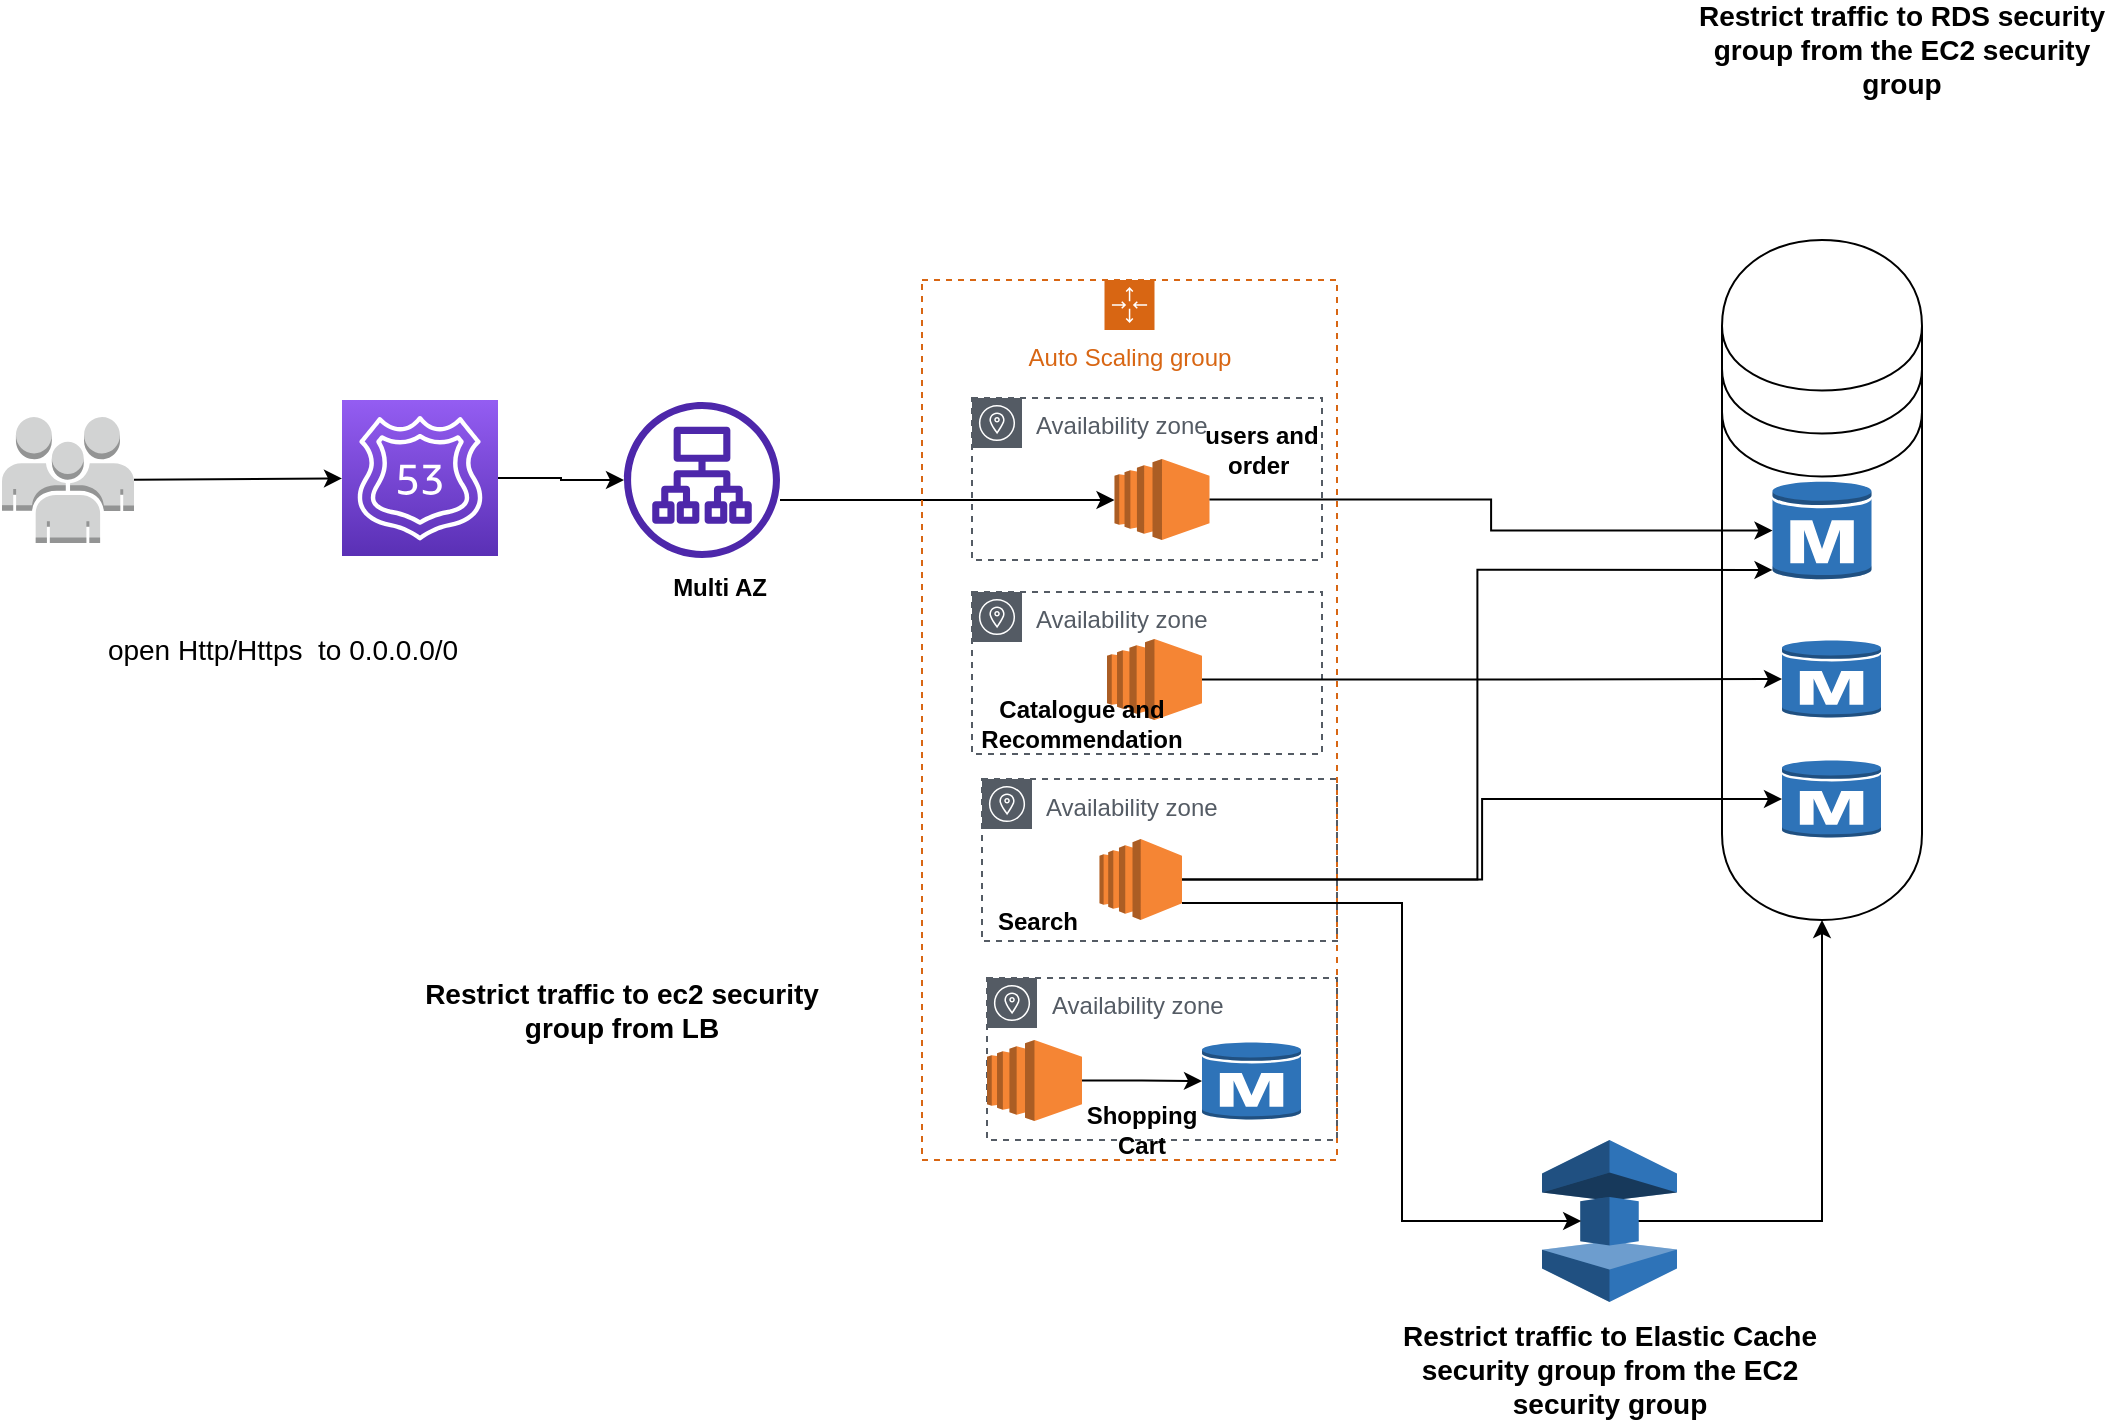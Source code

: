 <mxfile version="20.5.3" type="github">
  <diagram id="Ht1M8jgEwFfnCIfOTk4-" name="Page-1">
    <mxGraphModel dx="1240" dy="691" grid="1" gridSize="10" guides="1" tooltips="1" connect="1" arrows="1" fold="1" page="1" pageScale="1" pageWidth="1169" pageHeight="827" math="0" shadow="0">
      <root>
        <mxCell id="0" />
        <mxCell id="1" parent="0" />
        <mxCell id="6956B6hDvgmSpLaD35DB-41" value="" style="edgeStyle=orthogonalEdgeStyle;rounded=0;orthogonalLoop=1;jettySize=auto;html=1;" edge="1" parent="1" source="6956B6hDvgmSpLaD35DB-5" target="6956B6hDvgmSpLaD35DB-10">
          <mxGeometry relative="1" as="geometry" />
        </mxCell>
        <mxCell id="6956B6hDvgmSpLaD35DB-5" value="" style="sketch=0;points=[[0,0,0],[0.25,0,0],[0.5,0,0],[0.75,0,0],[1,0,0],[0,1,0],[0.25,1,0],[0.5,1,0],[0.75,1,0],[1,1,0],[0,0.25,0],[0,0.5,0],[0,0.75,0],[1,0.25,0],[1,0.5,0],[1,0.75,0]];outlineConnect=0;fontColor=#232F3E;gradientColor=#945DF2;gradientDirection=north;fillColor=#5A30B5;strokeColor=#ffffff;dashed=0;verticalLabelPosition=bottom;verticalAlign=top;align=center;html=1;fontSize=12;fontStyle=0;aspect=fixed;shape=mxgraph.aws4.resourceIcon;resIcon=mxgraph.aws4.route_53;" vertex="1" parent="1">
          <mxGeometry x="170" y="320" width="78" height="78" as="geometry" />
        </mxCell>
        <mxCell id="6956B6hDvgmSpLaD35DB-7" value="" style="outlineConnect=0;dashed=0;verticalLabelPosition=bottom;verticalAlign=top;align=center;html=1;shape=mxgraph.aws3.users;fillColor=#D2D3D3;gradientColor=none;" vertex="1" parent="1">
          <mxGeometry y="328.5" width="66" height="63" as="geometry" />
        </mxCell>
        <mxCell id="6956B6hDvgmSpLaD35DB-8" value="" style="endArrow=classic;html=1;rounded=0;" edge="1" parent="1" source="6956B6hDvgmSpLaD35DB-7" target="6956B6hDvgmSpLaD35DB-5">
          <mxGeometry width="50" height="50" relative="1" as="geometry">
            <mxPoint x="390" y="440" as="sourcePoint" />
            <mxPoint x="440" y="390" as="targetPoint" />
          </mxGeometry>
        </mxCell>
        <mxCell id="6956B6hDvgmSpLaD35DB-42" value="" style="edgeStyle=orthogonalEdgeStyle;rounded=0;orthogonalLoop=1;jettySize=auto;html=1;" edge="1" parent="1" source="6956B6hDvgmSpLaD35DB-10" target="6956B6hDvgmSpLaD35DB-12">
          <mxGeometry relative="1" as="geometry">
            <Array as="points">
              <mxPoint x="430" y="370" />
              <mxPoint x="430" y="370" />
            </Array>
          </mxGeometry>
        </mxCell>
        <mxCell id="6956B6hDvgmSpLaD35DB-10" value="" style="sketch=0;outlineConnect=0;fontColor=#232F3E;gradientColor=none;fillColor=#4D27AA;strokeColor=none;dashed=0;verticalLabelPosition=bottom;verticalAlign=top;align=center;html=1;fontSize=12;fontStyle=0;aspect=fixed;pointerEvents=1;shape=mxgraph.aws4.application_load_balancer;" vertex="1" parent="1">
          <mxGeometry x="311" y="321" width="78" height="78" as="geometry" />
        </mxCell>
        <mxCell id="6956B6hDvgmSpLaD35DB-25" value="Auto Scaling group" style="points=[[0,0],[0.25,0],[0.5,0],[0.75,0],[1,0],[1,0.25],[1,0.5],[1,0.75],[1,1],[0.75,1],[0.5,1],[0.25,1],[0,1],[0,0.75],[0,0.5],[0,0.25]];outlineConnect=0;gradientColor=none;html=1;whiteSpace=wrap;fontSize=12;fontStyle=0;container=1;pointerEvents=0;collapsible=0;recursiveResize=0;shape=mxgraph.aws4.groupCenter;grIcon=mxgraph.aws4.group_auto_scaling_group;grStroke=1;strokeColor=#D86613;fillColor=none;verticalAlign=top;align=center;fontColor=#D86613;dashed=1;spacingTop=25;" vertex="1" parent="1">
          <mxGeometry x="460" y="260" width="207.5" height="440" as="geometry" />
        </mxCell>
        <mxCell id="6956B6hDvgmSpLaD35DB-29" value="Availability zone" style="sketch=0;outlineConnect=0;gradientColor=none;html=1;whiteSpace=wrap;fontSize=12;fontStyle=0;shape=mxgraph.aws4.group;grIcon=mxgraph.aws4.group_availability_zone;strokeColor=#545B64;fillColor=none;verticalAlign=top;align=left;spacingLeft=30;fontColor=#545B64;dashed=1;" vertex="1" parent="6956B6hDvgmSpLaD35DB-25">
          <mxGeometry x="25" y="59" width="175" height="81" as="geometry" />
        </mxCell>
        <mxCell id="6956B6hDvgmSpLaD35DB-30" value="Availability zone" style="sketch=0;outlineConnect=0;gradientColor=none;html=1;whiteSpace=wrap;fontSize=12;fontStyle=0;shape=mxgraph.aws4.group;grIcon=mxgraph.aws4.group_availability_zone;strokeColor=#545B64;fillColor=none;verticalAlign=top;align=left;spacingLeft=30;fontColor=#545B64;dashed=1;" vertex="1" parent="6956B6hDvgmSpLaD35DB-25">
          <mxGeometry x="25" y="156" width="175" height="81" as="geometry" />
        </mxCell>
        <mxCell id="6956B6hDvgmSpLaD35DB-31" value="Availability zone" style="sketch=0;outlineConnect=0;gradientColor=none;html=1;whiteSpace=wrap;fontSize=12;fontStyle=0;shape=mxgraph.aws4.group;grIcon=mxgraph.aws4.group_availability_zone;strokeColor=#545B64;fillColor=none;verticalAlign=top;align=left;spacingLeft=30;fontColor=#545B64;dashed=1;" vertex="1" parent="6956B6hDvgmSpLaD35DB-25">
          <mxGeometry x="30" y="249.5" width="177.5" height="81" as="geometry" />
        </mxCell>
        <mxCell id="6956B6hDvgmSpLaD35DB-12" value="" style="outlineConnect=0;dashed=0;verticalLabelPosition=bottom;verticalAlign=top;align=center;html=1;shape=mxgraph.aws3.ec2;fillColor=#F58534;gradientColor=none;" vertex="1" parent="6956B6hDvgmSpLaD35DB-25">
          <mxGeometry x="96.25" y="89.5" width="47.5" height="40.5" as="geometry" />
        </mxCell>
        <mxCell id="6956B6hDvgmSpLaD35DB-32" value="" style="outlineConnect=0;dashed=0;verticalLabelPosition=bottom;verticalAlign=top;align=center;html=1;shape=mxgraph.aws3.ec2;fillColor=#F58534;gradientColor=none;" vertex="1" parent="6956B6hDvgmSpLaD35DB-25">
          <mxGeometry x="92.5" y="179.5" width="47.5" height="40.5" as="geometry" />
        </mxCell>
        <mxCell id="6956B6hDvgmSpLaD35DB-33" value="" style="outlineConnect=0;dashed=0;verticalLabelPosition=bottom;verticalAlign=top;align=center;html=1;shape=mxgraph.aws3.ec2;fillColor=#F58534;gradientColor=none;" vertex="1" parent="6956B6hDvgmSpLaD35DB-25">
          <mxGeometry x="88.75" y="279.5" width="41.25" height="40.5" as="geometry" />
        </mxCell>
        <mxCell id="6956B6hDvgmSpLaD35DB-44" value="Availability zone" style="sketch=0;outlineConnect=0;gradientColor=none;html=1;whiteSpace=wrap;fontSize=12;fontStyle=0;shape=mxgraph.aws4.group;grIcon=mxgraph.aws4.group_availability_zone;strokeColor=#545B64;fillColor=none;verticalAlign=top;align=left;spacingLeft=30;fontColor=#545B64;dashed=1;" vertex="1" parent="6956B6hDvgmSpLaD35DB-25">
          <mxGeometry x="32.5" y="349" width="175" height="81" as="geometry" />
        </mxCell>
        <mxCell id="6956B6hDvgmSpLaD35DB-55" style="edgeStyle=orthogonalEdgeStyle;rounded=0;orthogonalLoop=1;jettySize=auto;html=1;exitX=1;exitY=0.5;exitDx=0;exitDy=0;exitPerimeter=0;entryX=0;entryY=0.5;entryDx=0;entryDy=0;entryPerimeter=0;" edge="1" parent="6956B6hDvgmSpLaD35DB-25" source="6956B6hDvgmSpLaD35DB-45" target="6956B6hDvgmSpLaD35DB-47">
          <mxGeometry relative="1" as="geometry" />
        </mxCell>
        <mxCell id="6956B6hDvgmSpLaD35DB-45" value="" style="outlineConnect=0;dashed=0;verticalLabelPosition=bottom;verticalAlign=top;align=center;html=1;shape=mxgraph.aws3.ec2;fillColor=#F58534;gradientColor=none;" vertex="1" parent="6956B6hDvgmSpLaD35DB-25">
          <mxGeometry x="32.5" y="380" width="47.5" height="40.5" as="geometry" />
        </mxCell>
        <mxCell id="6956B6hDvgmSpLaD35DB-47" value="" style="outlineConnect=0;dashed=0;verticalLabelPosition=bottom;verticalAlign=top;align=center;html=1;shape=mxgraph.aws3.rds_db_instance;fillColor=#2E73B8;gradientColor=none;" vertex="1" parent="6956B6hDvgmSpLaD35DB-25">
          <mxGeometry x="140" y="380.5" width="49.5" height="40" as="geometry" />
        </mxCell>
        <mxCell id="6956B6hDvgmSpLaD35DB-56" value="Search" style="text;html=1;strokeColor=none;fillColor=none;align=center;verticalAlign=middle;whiteSpace=wrap;rounded=0;fontStyle=1" vertex="1" parent="6956B6hDvgmSpLaD35DB-25">
          <mxGeometry x="32.5" y="310.5" width="50" height="20" as="geometry" />
        </mxCell>
        <mxCell id="6956B6hDvgmSpLaD35DB-57" value="users and order&amp;nbsp;" style="text;html=1;strokeColor=none;fillColor=none;align=center;verticalAlign=middle;whiteSpace=wrap;rounded=0;fontStyle=1" vertex="1" parent="6956B6hDvgmSpLaD35DB-25">
          <mxGeometry x="140" y="70" width="60" height="30" as="geometry" />
        </mxCell>
        <mxCell id="6956B6hDvgmSpLaD35DB-59" value="Shopping Cart" style="text;html=1;strokeColor=none;fillColor=none;align=center;verticalAlign=middle;whiteSpace=wrap;rounded=0;fontStyle=1" vertex="1" parent="6956B6hDvgmSpLaD35DB-25">
          <mxGeometry x="80" y="410" width="60" height="30" as="geometry" />
        </mxCell>
        <mxCell id="6956B6hDvgmSpLaD35DB-58" value="Catalogue and Recommendation" style="text;html=1;strokeColor=none;fillColor=none;align=center;verticalAlign=middle;whiteSpace=wrap;rounded=0;fontStyle=1" vertex="1" parent="6956B6hDvgmSpLaD35DB-25">
          <mxGeometry x="50" y="207" width="60" height="30" as="geometry" />
        </mxCell>
        <mxCell id="6956B6hDvgmSpLaD35DB-95" style="edgeStyle=orthogonalEdgeStyle;rounded=0;orthogonalLoop=1;jettySize=auto;html=1;exitX=0.71;exitY=0.5;exitDx=0;exitDy=0;exitPerimeter=0;entryX=0.5;entryY=1;entryDx=0;entryDy=0;" edge="1" parent="1" source="6956B6hDvgmSpLaD35DB-40" target="6956B6hDvgmSpLaD35DB-48">
          <mxGeometry relative="1" as="geometry" />
        </mxCell>
        <mxCell id="6956B6hDvgmSpLaD35DB-40" value="" style="outlineConnect=0;dashed=0;verticalLabelPosition=bottom;verticalAlign=top;align=center;html=1;shape=mxgraph.aws3.elasticache;fillColor=#2E73B8;gradientColor=none;" vertex="1" parent="1">
          <mxGeometry x="770" y="690" width="67.5" height="81" as="geometry" />
        </mxCell>
        <mxCell id="6956B6hDvgmSpLaD35DB-43" value="Multi AZ" style="text;html=1;strokeColor=none;fillColor=none;align=center;verticalAlign=middle;whiteSpace=wrap;rounded=0;fontStyle=1" vertex="1" parent="1">
          <mxGeometry x="329" y="399" width="60" height="30" as="geometry" />
        </mxCell>
        <mxCell id="6956B6hDvgmSpLaD35DB-48" value="" style="shape=datastore;whiteSpace=wrap;html=1;labelPosition=center;verticalLabelPosition=bottom;align=center;verticalAlign=top;" vertex="1" parent="1">
          <mxGeometry x="860" y="240" width="100" height="340" as="geometry" />
        </mxCell>
        <mxCell id="6956B6hDvgmSpLaD35DB-35" value="" style="outlineConnect=0;dashed=0;verticalLabelPosition=bottom;verticalAlign=top;align=center;html=1;shape=mxgraph.aws3.rds_db_instance;fillColor=#2E73B8;gradientColor=none;" vertex="1" parent="1">
          <mxGeometry x="885.25" y="360" width="49.5" height="50.5" as="geometry" />
        </mxCell>
        <mxCell id="6956B6hDvgmSpLaD35DB-49" style="edgeStyle=orthogonalEdgeStyle;rounded=0;orthogonalLoop=1;jettySize=auto;html=1;" edge="1" parent="1" source="6956B6hDvgmSpLaD35DB-12" target="6956B6hDvgmSpLaD35DB-35">
          <mxGeometry relative="1" as="geometry" />
        </mxCell>
        <mxCell id="6956B6hDvgmSpLaD35DB-36" value="" style="outlineConnect=0;dashed=0;verticalLabelPosition=bottom;verticalAlign=top;align=center;html=1;shape=mxgraph.aws3.rds_db_instance;fillColor=#2E73B8;gradientColor=none;" vertex="1" parent="1">
          <mxGeometry x="890" y="439.5" width="49.5" height="40" as="geometry" />
        </mxCell>
        <mxCell id="6956B6hDvgmSpLaD35DB-37" value="" style="outlineConnect=0;dashed=0;verticalLabelPosition=bottom;verticalAlign=top;align=center;html=1;shape=mxgraph.aws3.rds_db_instance;fillColor=#2E73B8;gradientColor=none;" vertex="1" parent="1">
          <mxGeometry x="890" y="499.5" width="49.5" height="40" as="geometry" />
        </mxCell>
        <mxCell id="6956B6hDvgmSpLaD35DB-50" style="edgeStyle=orthogonalEdgeStyle;rounded=0;orthogonalLoop=1;jettySize=auto;html=1;entryX=0;entryY=0.5;entryDx=0;entryDy=0;entryPerimeter=0;" edge="1" parent="1" source="6956B6hDvgmSpLaD35DB-32" target="6956B6hDvgmSpLaD35DB-36">
          <mxGeometry relative="1" as="geometry" />
        </mxCell>
        <mxCell id="6956B6hDvgmSpLaD35DB-51" style="edgeStyle=orthogonalEdgeStyle;rounded=0;orthogonalLoop=1;jettySize=auto;html=1;entryX=0;entryY=0.5;entryDx=0;entryDy=0;entryPerimeter=0;" edge="1" parent="1" source="6956B6hDvgmSpLaD35DB-33" target="6956B6hDvgmSpLaD35DB-37">
          <mxGeometry relative="1" as="geometry" />
        </mxCell>
        <mxCell id="6956B6hDvgmSpLaD35DB-52" style="edgeStyle=orthogonalEdgeStyle;rounded=0;orthogonalLoop=1;jettySize=auto;html=1;entryX=0;entryY=0.89;entryDx=0;entryDy=0;entryPerimeter=0;" edge="1" parent="1" source="6956B6hDvgmSpLaD35DB-33" target="6956B6hDvgmSpLaD35DB-35">
          <mxGeometry relative="1" as="geometry" />
        </mxCell>
        <mxCell id="6956B6hDvgmSpLaD35DB-94" style="edgeStyle=orthogonalEdgeStyle;rounded=0;orthogonalLoop=1;jettySize=auto;html=1;exitX=1;exitY=0.79;exitDx=0;exitDy=0;exitPerimeter=0;entryX=0.29;entryY=0.5;entryDx=0;entryDy=0;entryPerimeter=0;" edge="1" parent="1" source="6956B6hDvgmSpLaD35DB-33" target="6956B6hDvgmSpLaD35DB-40">
          <mxGeometry relative="1" as="geometry">
            <Array as="points">
              <mxPoint x="700" y="572" />
              <mxPoint x="700" y="731" />
            </Array>
          </mxGeometry>
        </mxCell>
        <mxCell id="6956B6hDvgmSpLaD35DB-97" value="Restrict traffic to ec2 security group from LB" style="text;html=1;strokeColor=none;fillColor=none;align=center;verticalAlign=middle;whiteSpace=wrap;rounded=0;fontStyle=1;fontSize=14;" vertex="1" parent="1">
          <mxGeometry x="200" y="610" width="220" height="30" as="geometry" />
        </mxCell>
        <mxCell id="6956B6hDvgmSpLaD35DB-98" value="Restrict traffic to RDS security group from the EC2 security group" style="text;html=1;strokeColor=none;fillColor=none;align=center;verticalAlign=middle;whiteSpace=wrap;rounded=0;fontStyle=1;fontSize=14;" vertex="1" parent="1">
          <mxGeometry x="840" y="130" width="220" height="30" as="geometry" />
        </mxCell>
        <mxCell id="6956B6hDvgmSpLaD35DB-99" value="Restrict traffic to Elastic Cache security group from the EC2 security group" style="text;html=1;strokeColor=none;fillColor=none;align=center;verticalAlign=middle;whiteSpace=wrap;rounded=0;fontStyle=1;fontSize=14;" vertex="1" parent="1">
          <mxGeometry x="693.75" y="790" width="220" height="30" as="geometry" />
        </mxCell>
        <mxCell id="6956B6hDvgmSpLaD35DB-105" value="open Http/Https&amp;nbsp; to 0.0.0.0/0" style="text;html=1;align=center;verticalAlign=middle;resizable=0;points=[];autosize=1;strokeColor=none;fillColor=none;fontSize=14;" vertex="1" parent="1">
          <mxGeometry x="40" y="430" width="200" height="30" as="geometry" />
        </mxCell>
      </root>
    </mxGraphModel>
  </diagram>
</mxfile>
